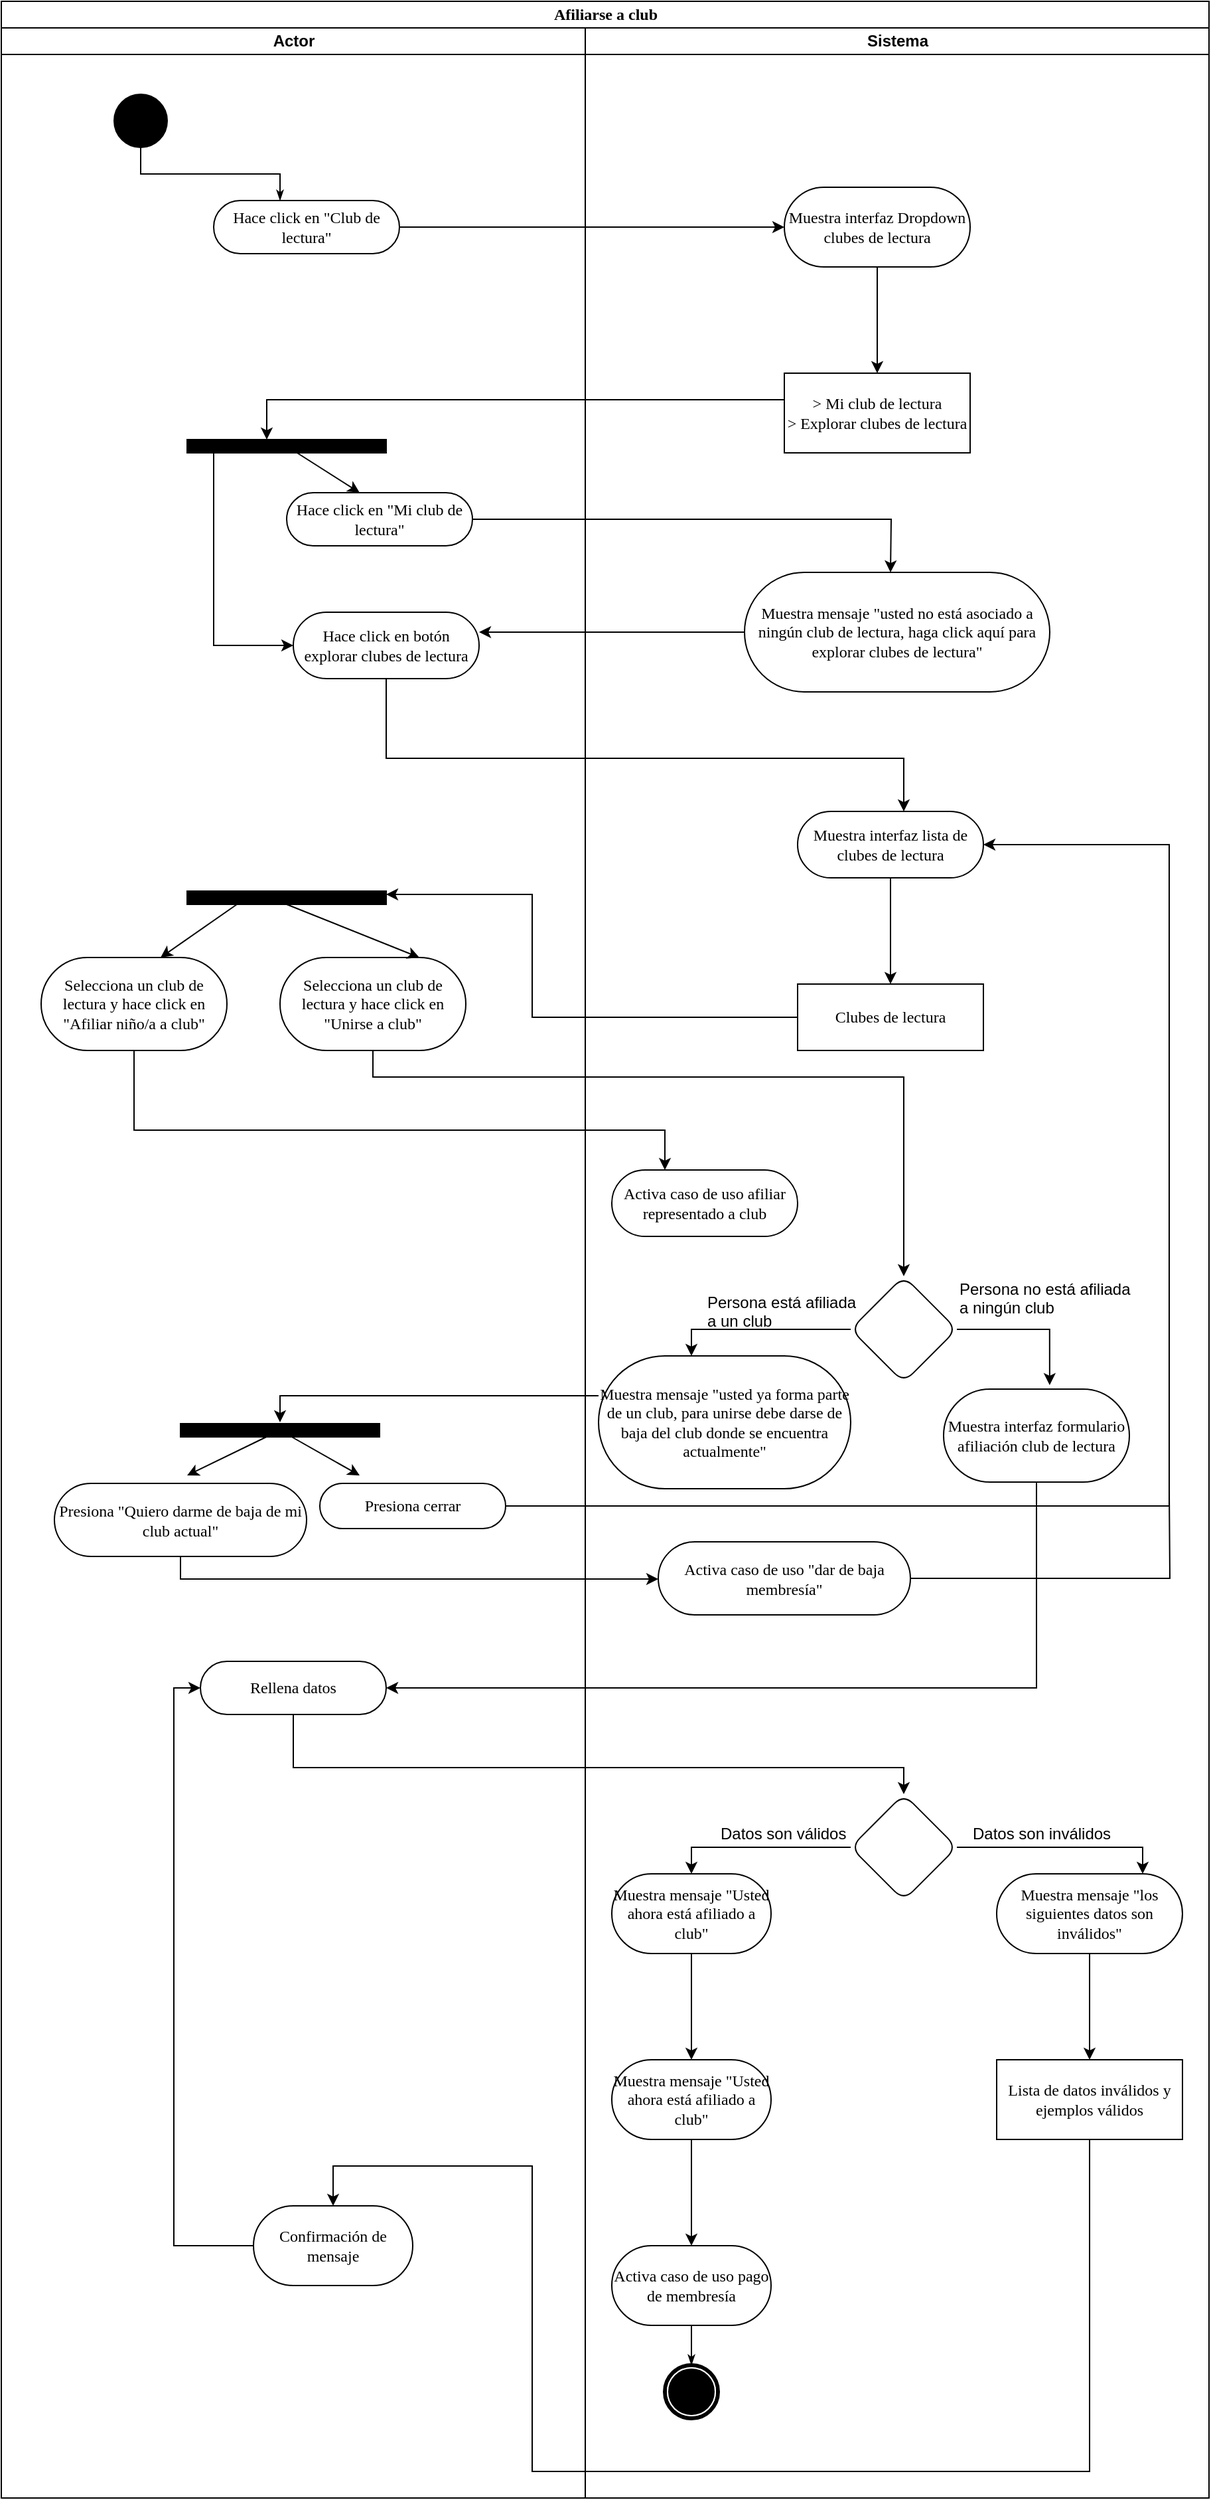 <mxfile version="12.1.7" type="github" pages="1">
  <diagram name="Page-1" id="0783ab3e-0a74-02c8-0abd-f7b4e66b4bec">
    <mxGraphModel dx="828" dy="451" grid="1" gridSize="10" guides="1" tooltips="1" connect="1" arrows="1" fold="1" page="1" pageScale="1" pageWidth="850" pageHeight="1100" background="#ffffff" math="0" shadow="0">
      <root>
        <mxCell id="0"/>
        <mxCell id="1" parent="0"/>
        <mxCell id="1c1d494c118603dd-1" value="Afiliarse a club" style="swimlane;html=1;childLayout=stackLayout;startSize=20;rounded=0;shadow=0;comic=0;labelBackgroundColor=none;strokeColor=#000000;strokeWidth=1;fillColor=#ffffff;fontFamily=Verdana;fontSize=12;fontColor=#000000;align=center;" parent="1" vertex="1">
          <mxGeometry x="40" y="20" width="910" height="1880" as="geometry"/>
        </mxCell>
        <mxCell id="1c1d494c118603dd-2" value="Actor" style="swimlane;html=1;startSize=20;" parent="1c1d494c118603dd-1" vertex="1">
          <mxGeometry y="20" width="440" height="1860" as="geometry"/>
        </mxCell>
        <mxCell id="60571a20871a0731-4" value="" style="ellipse;whiteSpace=wrap;html=1;rounded=0;shadow=0;comic=0;labelBackgroundColor=none;strokeColor=#000000;strokeWidth=1;fillColor=#000000;fontFamily=Verdana;fontSize=12;fontColor=#000000;align=center;" parent="1c1d494c118603dd-2" vertex="1">
          <mxGeometry x="85" y="50" width="40" height="40" as="geometry"/>
        </mxCell>
        <mxCell id="60571a20871a0731-8" value="Hace click en &quot;Club de lectura&quot;" style="rounded=1;whiteSpace=wrap;html=1;shadow=0;comic=0;labelBackgroundColor=none;strokeColor=#000000;strokeWidth=1;fillColor=#ffffff;fontFamily=Verdana;fontSize=12;fontColor=#000000;align=center;arcSize=50;" parent="1c1d494c118603dd-2" vertex="1">
          <mxGeometry x="160" y="130" width="140" height="40" as="geometry"/>
        </mxCell>
        <mxCell id="Fnhvqr48JZqmPGI6LzLJ-7" value="" style="rounded=0;whiteSpace=wrap;html=1;fillColor=#000000;strokeColor=#000000;" parent="1c1d494c118603dd-2" vertex="1">
          <mxGeometry x="140" y="310" width="150" height="10" as="geometry"/>
        </mxCell>
        <mxCell id="Fnhvqr48JZqmPGI6LzLJ-10" value="Hace click en &quot;Mi club de lectura&quot;" style="rounded=1;whiteSpace=wrap;html=1;shadow=0;comic=0;labelBackgroundColor=none;strokeColor=#000000;strokeWidth=1;fillColor=#ffffff;fontFamily=Verdana;fontSize=12;fontColor=#000000;align=center;arcSize=50;" parent="1c1d494c118603dd-2" vertex="1">
          <mxGeometry x="215" y="350" width="140" height="40" as="geometry"/>
        </mxCell>
        <mxCell id="Fnhvqr48JZqmPGI6LzLJ-14" value="Hace click en botón explorar clubes de lectura" style="rounded=1;whiteSpace=wrap;html=1;shadow=0;comic=0;labelBackgroundColor=none;strokeColor=#000000;strokeWidth=1;fillColor=#ffffff;fontFamily=Verdana;fontSize=12;fontColor=#000000;align=center;arcSize=50;" parent="1c1d494c118603dd-2" vertex="1">
          <mxGeometry x="220" y="440" width="140" height="50" as="geometry"/>
        </mxCell>
        <mxCell id="Fnhvqr48JZqmPGI6LzLJ-8" style="rounded=0;orthogonalLoop=1;jettySize=auto;html=1;entryX=0;entryY=0.5;entryDx=0;entryDy=0;edgeStyle=orthogonalEdgeStyle;" parent="1c1d494c118603dd-2" source="Fnhvqr48JZqmPGI6LzLJ-7" target="Fnhvqr48JZqmPGI6LzLJ-14" edge="1">
          <mxGeometry relative="1" as="geometry">
            <mxPoint x="150" y="350" as="targetPoint"/>
            <Array as="points">
              <mxPoint x="160" y="465"/>
            </Array>
          </mxGeometry>
        </mxCell>
        <mxCell id="Fnhvqr48JZqmPGI6LzLJ-19" value="Selecciona un club de lectura y hace click en &quot;Unirse a club&quot;" style="rounded=1;whiteSpace=wrap;html=1;shadow=0;comic=0;labelBackgroundColor=none;strokeColor=#000000;strokeWidth=1;fillColor=#ffffff;fontFamily=Verdana;fontSize=12;fontColor=#000000;align=center;arcSize=50;" parent="1c1d494c118603dd-2" vertex="1">
          <mxGeometry x="210" y="700" width="140" height="70" as="geometry"/>
        </mxCell>
        <mxCell id="Fnhvqr48JZqmPGI6LzLJ-24" style="rounded=0;orthogonalLoop=1;jettySize=auto;html=1;exitX=0.5;exitY=1;exitDx=0;exitDy=0;entryX=0.75;entryY=0;entryDx=0;entryDy=0;" parent="1c1d494c118603dd-2" source="Fnhvqr48JZqmPGI6LzLJ-23" target="Fnhvqr48JZqmPGI6LzLJ-19" edge="1">
          <mxGeometry relative="1" as="geometry"/>
        </mxCell>
        <mxCell id="Fnhvqr48JZqmPGI6LzLJ-23" value="" style="rounded=0;whiteSpace=wrap;html=1;fillColor=#000000;strokeColor=#000000;" parent="1c1d494c118603dd-2" vertex="1">
          <mxGeometry x="140" y="650" width="150" height="10" as="geometry"/>
        </mxCell>
        <mxCell id="Fnhvqr48JZqmPGI6LzLJ-26" value="Selecciona un club de lectura y hace click en &quot;Afiliar niño/a a club&quot;" style="rounded=1;whiteSpace=wrap;html=1;shadow=0;comic=0;labelBackgroundColor=none;strokeColor=#000000;strokeWidth=1;fillColor=#ffffff;fontFamily=Verdana;fontSize=12;fontColor=#000000;align=center;arcSize=50;" parent="1c1d494c118603dd-2" vertex="1">
          <mxGeometry x="30" y="700" width="140" height="70" as="geometry"/>
        </mxCell>
        <mxCell id="Fnhvqr48JZqmPGI6LzLJ-29" value="Rellena datos" style="rounded=1;whiteSpace=wrap;html=1;shadow=0;comic=0;labelBackgroundColor=none;strokeColor=#000000;strokeWidth=1;fillColor=#ffffff;fontFamily=Verdana;fontSize=12;fontColor=#000000;align=center;arcSize=50;" parent="1c1d494c118603dd-2" vertex="1">
          <mxGeometry x="150" y="1230" width="140" height="40" as="geometry"/>
        </mxCell>
        <mxCell id="Fnhvqr48JZqmPGI6LzLJ-50" style="edgeStyle=orthogonalEdgeStyle;rounded=0;orthogonalLoop=1;jettySize=auto;html=1;exitX=0;exitY=0.5;exitDx=0;exitDy=0;entryX=0;entryY=0.5;entryDx=0;entryDy=0;endArrow=classic;endFill=1;" parent="1c1d494c118603dd-2" source="Fnhvqr48JZqmPGI6LzLJ-49" target="Fnhvqr48JZqmPGI6LzLJ-29" edge="1">
          <mxGeometry relative="1" as="geometry"/>
        </mxCell>
        <mxCell id="Fnhvqr48JZqmPGI6LzLJ-49" value="Confirmación de mensaje" style="rounded=1;whiteSpace=wrap;html=1;shadow=0;comic=0;labelBackgroundColor=none;strokeColor=#000000;strokeWidth=1;fillColor=#ffffff;fontFamily=Verdana;fontSize=12;fontColor=#000000;align=center;arcSize=50;" parent="1c1d494c118603dd-2" vertex="1">
          <mxGeometry x="190" y="1640" width="120" height="60" as="geometry"/>
        </mxCell>
        <mxCell id="J4iuN9LYIrDexPsurPgJ-11" value="" style="rounded=0;orthogonalLoop=1;jettySize=auto;html=1;" edge="1" parent="1c1d494c118603dd-2" source="J4iuN9LYIrDexPsurPgJ-9">
          <mxGeometry relative="1" as="geometry">
            <mxPoint x="270" y="1090" as="targetPoint"/>
          </mxGeometry>
        </mxCell>
        <mxCell id="J4iuN9LYIrDexPsurPgJ-9" value="" style="rounded=0;whiteSpace=wrap;html=1;fillColor=#000000;strokeColor=#000000;" vertex="1" parent="1c1d494c118603dd-2">
          <mxGeometry x="135" y="1051" width="150" height="10" as="geometry"/>
        </mxCell>
        <mxCell id="J4iuN9LYIrDexPsurPgJ-13" value="Presiona &quot;Quiero darme de baja de mi club actual&quot;" style="rounded=1;whiteSpace=wrap;html=1;shadow=0;comic=0;labelBackgroundColor=none;strokeColor=#000000;strokeWidth=1;fillColor=#ffffff;fontFamily=Verdana;fontSize=12;fontColor=#000000;align=center;arcSize=50;" vertex="1" parent="1c1d494c118603dd-2">
          <mxGeometry x="40" y="1096" width="190" height="55" as="geometry"/>
        </mxCell>
        <mxCell id="J4iuN9LYIrDexPsurPgJ-14" value="Presiona cerrar" style="rounded=1;whiteSpace=wrap;html=1;shadow=0;comic=0;labelBackgroundColor=none;strokeColor=#000000;strokeWidth=1;fillColor=#ffffff;fontFamily=Verdana;fontSize=12;fontColor=#000000;align=center;arcSize=50;" vertex="1" parent="1c1d494c118603dd-2">
          <mxGeometry x="240" y="1096" width="140" height="34" as="geometry"/>
        </mxCell>
        <mxCell id="1c1d494c118603dd-27" style="edgeStyle=orthogonalEdgeStyle;rounded=0;html=1;labelBackgroundColor=none;startArrow=none;startFill=0;startSize=5;endArrow=classicThin;endFill=1;endSize=5;jettySize=auto;orthogonalLoop=1;strokeColor=#000000;strokeWidth=1;fontFamily=Verdana;fontSize=12;fontColor=#000000;" parent="1c1d494c118603dd-1" source="60571a20871a0731-4" edge="1">
          <mxGeometry relative="1" as="geometry">
            <mxPoint x="210" y="150" as="targetPoint"/>
            <Array as="points">
              <mxPoint x="105" y="130"/>
              <mxPoint x="210" y="130"/>
            </Array>
          </mxGeometry>
        </mxCell>
        <mxCell id="Fnhvqr48JZqmPGI6LzLJ-2" value="" style="edgeStyle=orthogonalEdgeStyle;rounded=0;orthogonalLoop=1;jettySize=auto;html=1;" parent="1c1d494c118603dd-1" source="60571a20871a0731-8" target="Fnhvqr48JZqmPGI6LzLJ-1" edge="1">
          <mxGeometry relative="1" as="geometry"/>
        </mxCell>
        <mxCell id="Fnhvqr48JZqmPGI6LzLJ-16" value="" style="edgeStyle=orthogonalEdgeStyle;rounded=0;orthogonalLoop=1;jettySize=auto;html=1;" parent="1c1d494c118603dd-1" source="Fnhvqr48JZqmPGI6LzLJ-14" target="Fnhvqr48JZqmPGI6LzLJ-15" edge="1">
          <mxGeometry relative="1" as="geometry">
            <Array as="points">
              <mxPoint x="290" y="570"/>
              <mxPoint x="680" y="570"/>
            </Array>
          </mxGeometry>
        </mxCell>
        <mxCell id="Fnhvqr48JZqmPGI6LzLJ-20" value="" style="edgeStyle=orthogonalEdgeStyle;rounded=0;orthogonalLoop=1;jettySize=auto;html=1;entryX=1;entryY=0.25;entryDx=0;entryDy=0;" parent="1c1d494c118603dd-1" source="Fnhvqr48JZqmPGI6LzLJ-17" target="Fnhvqr48JZqmPGI6LzLJ-23" edge="1">
          <mxGeometry relative="1" as="geometry">
            <Array as="points">
              <mxPoint x="400" y="765"/>
              <mxPoint x="400" y="673"/>
            </Array>
          </mxGeometry>
        </mxCell>
        <mxCell id="1c1d494c118603dd-4" value="Sistema" style="swimlane;html=1;startSize=20;" parent="1c1d494c118603dd-1" vertex="1">
          <mxGeometry x="440" y="20" width="470" height="1860" as="geometry"/>
        </mxCell>
        <mxCell id="Fnhvqr48JZqmPGI6LzLJ-4" value="" style="edgeStyle=orthogonalEdgeStyle;rounded=0;orthogonalLoop=1;jettySize=auto;html=1;" parent="1c1d494c118603dd-4" source="Fnhvqr48JZqmPGI6LzLJ-1" target="Fnhvqr48JZqmPGI6LzLJ-3" edge="1">
          <mxGeometry relative="1" as="geometry"/>
        </mxCell>
        <mxCell id="Fnhvqr48JZqmPGI6LzLJ-1" value="Muestra interfaz Dropdown clubes de lectura" style="rounded=1;whiteSpace=wrap;html=1;shadow=0;comic=0;labelBackgroundColor=none;strokeColor=#000000;strokeWidth=1;fillColor=#ffffff;fontFamily=Verdana;fontSize=12;fontColor=#000000;align=center;arcSize=50;" parent="1c1d494c118603dd-4" vertex="1">
          <mxGeometry x="150" y="120" width="140" height="60" as="geometry"/>
        </mxCell>
        <mxCell id="Fnhvqr48JZqmPGI6LzLJ-6" value="" style="edgeStyle=orthogonalEdgeStyle;rounded=0;orthogonalLoop=1;jettySize=auto;html=1;" parent="1c1d494c118603dd-4" source="Fnhvqr48JZqmPGI6LzLJ-3" edge="1">
          <mxGeometry relative="1" as="geometry">
            <mxPoint x="-240" y="310" as="targetPoint"/>
            <Array as="points">
              <mxPoint x="-240" y="280"/>
            </Array>
          </mxGeometry>
        </mxCell>
        <mxCell id="Fnhvqr48JZqmPGI6LzLJ-3" value="&amp;gt; Mi club de lectura&lt;br&gt;&amp;gt; Explorar clubes de lectura" style="rounded=0;whiteSpace=wrap;html=1;shadow=0;comic=0;labelBackgroundColor=none;strokeColor=#000000;strokeWidth=1;fillColor=#ffffff;fontFamily=Verdana;fontSize=12;fontColor=#000000;align=center;arcSize=50;" parent="1c1d494c118603dd-4" vertex="1">
          <mxGeometry x="150" y="260" width="140" height="60" as="geometry"/>
        </mxCell>
        <mxCell id="Fnhvqr48JZqmPGI6LzLJ-12" value="Muestra mensaje &quot;usted no está asociado a ningún club de lectura, haga click aquí para explorar clubes de lectura&quot;" style="rounded=1;whiteSpace=wrap;html=1;shadow=0;comic=0;labelBackgroundColor=none;strokeColor=#000000;strokeWidth=1;fillColor=#ffffff;fontFamily=Verdana;fontSize=12;fontColor=#000000;align=center;arcSize=50;" parent="1c1d494c118603dd-4" vertex="1">
          <mxGeometry x="120" y="410" width="230" height="90" as="geometry"/>
        </mxCell>
        <mxCell id="Fnhvqr48JZqmPGI6LzLJ-18" value="" style="edgeStyle=orthogonalEdgeStyle;rounded=0;orthogonalLoop=1;jettySize=auto;html=1;" parent="1c1d494c118603dd-4" source="Fnhvqr48JZqmPGI6LzLJ-15" target="Fnhvqr48JZqmPGI6LzLJ-17" edge="1">
          <mxGeometry relative="1" as="geometry"/>
        </mxCell>
        <mxCell id="Fnhvqr48JZqmPGI6LzLJ-15" value="Muestra interfaz lista de clubes de lectura" style="rounded=1;whiteSpace=wrap;html=1;shadow=0;comic=0;labelBackgroundColor=none;strokeColor=#000000;strokeWidth=1;fillColor=#ffffff;fontFamily=Verdana;fontSize=12;fontColor=#000000;align=center;arcSize=50;" parent="1c1d494c118603dd-4" vertex="1">
          <mxGeometry x="160" y="590" width="140" height="50" as="geometry"/>
        </mxCell>
        <mxCell id="Fnhvqr48JZqmPGI6LzLJ-17" value="Clubes de lectura" style="rounded=0;whiteSpace=wrap;html=1;shadow=0;comic=0;labelBackgroundColor=none;strokeColor=#000000;strokeWidth=1;fillColor=#ffffff;fontFamily=Verdana;fontSize=12;fontColor=#000000;align=center;arcSize=50;" parent="1c1d494c118603dd-4" vertex="1">
          <mxGeometry x="160" y="720" width="140" height="50" as="geometry"/>
        </mxCell>
        <mxCell id="Fnhvqr48JZqmPGI6LzLJ-22" value="Muestra interfaz formulario afiliación club de lectura" style="rounded=1;whiteSpace=wrap;html=1;shadow=0;comic=0;labelBackgroundColor=none;strokeColor=#000000;strokeWidth=1;fillColor=#ffffff;fontFamily=Verdana;fontSize=12;fontColor=#000000;align=center;arcSize=50;" parent="1c1d494c118603dd-4" vertex="1">
          <mxGeometry x="270" y="1025" width="140" height="70" as="geometry"/>
        </mxCell>
        <mxCell id="Fnhvqr48JZqmPGI6LzLJ-32" value="" style="rhombus;whiteSpace=wrap;html=1;rounded=1;strokeColor=#000000;fillColor=#FFFFFF;" parent="1c1d494c118603dd-4" vertex="1">
          <mxGeometry x="200" y="1330" width="80" height="80" as="geometry"/>
        </mxCell>
        <mxCell id="Fnhvqr48JZqmPGI6LzLJ-35" value="Datos son válidos" style="text;html=1;resizable=0;points=[];autosize=1;align=left;verticalAlign=top;spacingTop=-4;" parent="1c1d494c118603dd-4" vertex="1">
          <mxGeometry x="100" y="1350" width="110" height="20" as="geometry"/>
        </mxCell>
        <mxCell id="Fnhvqr48JZqmPGI6LzLJ-38" value="Datos son inválidos" style="text;html=1;resizable=0;points=[];autosize=1;align=left;verticalAlign=top;spacingTop=-4;" parent="1c1d494c118603dd-4" vertex="1">
          <mxGeometry x="290" y="1350" width="120" height="20" as="geometry"/>
        </mxCell>
        <mxCell id="Fnhvqr48JZqmPGI6LzLJ-41" value="" style="edgeStyle=orthogonalEdgeStyle;rounded=0;orthogonalLoop=1;jettySize=auto;html=1;endArrow=classic;endFill=1;" parent="1c1d494c118603dd-4" source="Fnhvqr48JZqmPGI6LzLJ-39" target="Fnhvqr48JZqmPGI6LzLJ-40" edge="1">
          <mxGeometry relative="1" as="geometry"/>
        </mxCell>
        <mxCell id="Fnhvqr48JZqmPGI6LzLJ-39" value="Muestra mensaje &quot;Usted ahora está afiliado a club&quot;" style="rounded=1;whiteSpace=wrap;html=1;shadow=0;comic=0;labelBackgroundColor=none;strokeColor=#000000;strokeWidth=1;fillColor=#ffffff;fontFamily=Verdana;fontSize=12;fontColor=#000000;align=center;arcSize=50;" parent="1c1d494c118603dd-4" vertex="1">
          <mxGeometry x="20" y="1390" width="120" height="60" as="geometry"/>
        </mxCell>
        <mxCell id="Fnhvqr48JZqmPGI6LzLJ-43" value="" style="edgeStyle=orthogonalEdgeStyle;rounded=0;orthogonalLoop=1;jettySize=auto;html=1;endArrow=classic;endFill=1;" parent="1c1d494c118603dd-4" source="Fnhvqr48JZqmPGI6LzLJ-40" target="Fnhvqr48JZqmPGI6LzLJ-42" edge="1">
          <mxGeometry relative="1" as="geometry"/>
        </mxCell>
        <mxCell id="Fnhvqr48JZqmPGI6LzLJ-40" value="Muestra mensaje &quot;Usted ahora está afiliado a club&quot;" style="rounded=1;whiteSpace=wrap;html=1;shadow=0;comic=0;labelBackgroundColor=none;strokeColor=#000000;strokeWidth=1;fillColor=#ffffff;fontFamily=Verdana;fontSize=12;fontColor=#000000;align=center;arcSize=50;" parent="1c1d494c118603dd-4" vertex="1">
          <mxGeometry x="20" y="1530" width="120" height="60" as="geometry"/>
        </mxCell>
        <mxCell id="Fnhvqr48JZqmPGI6LzLJ-42" value="Activa caso de uso pago de membresía" style="rounded=1;whiteSpace=wrap;html=1;shadow=0;comic=0;labelBackgroundColor=none;strokeColor=#000000;strokeWidth=1;fillColor=#ffffff;fontFamily=Verdana;fontSize=12;fontColor=#000000;align=center;arcSize=50;" parent="1c1d494c118603dd-4" vertex="1">
          <mxGeometry x="20" y="1670" width="120" height="60" as="geometry"/>
        </mxCell>
        <mxCell id="60571a20871a0731-5" value="" style="shape=mxgraph.bpmn.shape;html=1;verticalLabelPosition=bottom;labelBackgroundColor=#ffffff;verticalAlign=top;perimeter=ellipsePerimeter;outline=end;symbol=terminate;rounded=0;shadow=0;comic=0;strokeColor=#000000;strokeWidth=1;fillColor=#ffffff;fontFamily=Verdana;fontSize=12;fontColor=#000000;align=center;" parent="1c1d494c118603dd-4" vertex="1">
          <mxGeometry x="60" y="1760" width="40" height="40" as="geometry"/>
        </mxCell>
        <mxCell id="1c1d494c118603dd-45" style="edgeStyle=none;rounded=0;html=1;labelBackgroundColor=none;startArrow=none;startFill=0;startSize=5;endArrow=classicThin;endFill=1;endSize=5;jettySize=auto;orthogonalLoop=1;strokeColor=#000000;strokeWidth=1;fontFamily=Verdana;fontSize=12;fontColor=#000000;exitX=0.5;exitY=1;exitDx=0;exitDy=0;" parent="1c1d494c118603dd-4" source="Fnhvqr48JZqmPGI6LzLJ-42" target="60571a20871a0731-5" edge="1">
          <mxGeometry relative="1" as="geometry">
            <mxPoint x="140" y="1800" as="sourcePoint"/>
          </mxGeometry>
        </mxCell>
        <mxCell id="Fnhvqr48JZqmPGI6LzLJ-46" value="" style="edgeStyle=orthogonalEdgeStyle;rounded=0;orthogonalLoop=1;jettySize=auto;html=1;endArrow=classic;endFill=1;" parent="1c1d494c118603dd-4" source="Fnhvqr48JZqmPGI6LzLJ-44" target="Fnhvqr48JZqmPGI6LzLJ-45" edge="1">
          <mxGeometry relative="1" as="geometry"/>
        </mxCell>
        <mxCell id="Fnhvqr48JZqmPGI6LzLJ-44" value="Muestra mensaje &quot;los siguientes datos son inválidos&quot;" style="rounded=1;whiteSpace=wrap;html=1;shadow=0;comic=0;labelBackgroundColor=none;strokeColor=#000000;strokeWidth=1;fillColor=#ffffff;fontFamily=Verdana;fontSize=12;fontColor=#000000;align=center;arcSize=50;" parent="1c1d494c118603dd-4" vertex="1">
          <mxGeometry x="310" y="1390" width="140" height="60" as="geometry"/>
        </mxCell>
        <mxCell id="Fnhvqr48JZqmPGI6LzLJ-48" value="" style="edgeStyle=orthogonalEdgeStyle;rounded=0;orthogonalLoop=1;jettySize=auto;html=1;endArrow=classic;endFill=1;" parent="1c1d494c118603dd-4" source="Fnhvqr48JZqmPGI6LzLJ-45" edge="1">
          <mxGeometry relative="1" as="geometry">
            <mxPoint x="-190" y="1640" as="targetPoint"/>
            <Array as="points">
              <mxPoint x="380" y="1840"/>
              <mxPoint x="-40" y="1840"/>
              <mxPoint x="-40" y="1610"/>
            </Array>
          </mxGeometry>
        </mxCell>
        <mxCell id="Fnhvqr48JZqmPGI6LzLJ-45" value="Lista de datos inválidos y ejemplos válidos" style="rounded=0;whiteSpace=wrap;html=1;shadow=0;comic=0;labelBackgroundColor=none;strokeColor=#000000;strokeWidth=1;fillColor=#ffffff;fontFamily=Verdana;fontSize=12;fontColor=#000000;align=center;arcSize=50;" parent="1c1d494c118603dd-4" vertex="1">
          <mxGeometry x="310" y="1530" width="140" height="60" as="geometry"/>
        </mxCell>
        <mxCell id="Fnhvqr48JZqmPGI6LzLJ-52" value="Activa caso de uso afiliar representado a club" style="rounded=1;whiteSpace=wrap;html=1;shadow=0;comic=0;labelBackgroundColor=none;strokeColor=#000000;strokeWidth=1;fillColor=#ffffff;fontFamily=Verdana;fontSize=12;fontColor=#000000;align=center;arcSize=50;" parent="1c1d494c118603dd-4" vertex="1">
          <mxGeometry x="20" y="860" width="140" height="50" as="geometry"/>
        </mxCell>
        <mxCell id="J4iuN9LYIrDexPsurPgJ-3" style="edgeStyle=orthogonalEdgeStyle;rounded=0;orthogonalLoop=1;jettySize=auto;html=1;exitX=1;exitY=0.5;exitDx=0;exitDy=0;entryX=0.571;entryY=-0.043;entryDx=0;entryDy=0;entryPerimeter=0;" edge="1" parent="1c1d494c118603dd-4" source="J4iuN9LYIrDexPsurPgJ-1" target="Fnhvqr48JZqmPGI6LzLJ-22">
          <mxGeometry relative="1" as="geometry"/>
        </mxCell>
        <mxCell id="J4iuN9LYIrDexPsurPgJ-1" value="" style="rhombus;whiteSpace=wrap;html=1;rounded=1;" vertex="1" parent="1c1d494c118603dd-4">
          <mxGeometry x="200" y="940" width="80" height="80" as="geometry"/>
        </mxCell>
        <mxCell id="J4iuN9LYIrDexPsurPgJ-4" value="Persona no está afiliada&lt;br&gt;a ningún club" style="text;html=1;resizable=0;points=[];autosize=1;align=left;verticalAlign=top;spacingTop=-4;" vertex="1" parent="1c1d494c118603dd-4">
          <mxGeometry x="280" y="940" width="140" height="30" as="geometry"/>
        </mxCell>
        <mxCell id="J4iuN9LYIrDexPsurPgJ-5" style="edgeStyle=orthogonalEdgeStyle;rounded=0;orthogonalLoop=1;jettySize=auto;html=1;" edge="1" parent="1c1d494c118603dd-4">
          <mxGeometry relative="1" as="geometry">
            <mxPoint x="80" y="1000" as="targetPoint"/>
            <mxPoint x="200" y="980" as="sourcePoint"/>
            <Array as="points">
              <mxPoint x="200" y="980"/>
              <mxPoint x="80" y="980"/>
            </Array>
          </mxGeometry>
        </mxCell>
        <mxCell id="J4iuN9LYIrDexPsurPgJ-6" value="Persona está afiliada&lt;br&gt;a un club" style="text;html=1;resizable=0;points=[];autosize=1;align=left;verticalAlign=top;spacingTop=-4;" vertex="1" parent="1c1d494c118603dd-4">
          <mxGeometry x="90" y="950" width="130" height="30" as="geometry"/>
        </mxCell>
        <mxCell id="J4iuN9LYIrDexPsurPgJ-7" value="Muestra mensaje &quot;usted ya forma parte de un club, para unirse debe darse de baja del club donde se encuentra actualmente&quot;" style="rounded=1;whiteSpace=wrap;html=1;shadow=0;comic=0;labelBackgroundColor=none;strokeColor=#000000;strokeWidth=1;fillColor=#ffffff;fontFamily=Verdana;fontSize=12;fontColor=#000000;align=center;arcSize=50;" vertex="1" parent="1c1d494c118603dd-4">
          <mxGeometry x="10" y="1000" width="190" height="100" as="geometry"/>
        </mxCell>
        <mxCell id="J4iuN9LYIrDexPsurPgJ-15" value="Activa caso de uso &quot;dar de baja membresía&quot;" style="rounded=1;whiteSpace=wrap;html=1;shadow=0;comic=0;labelBackgroundColor=none;strokeColor=#000000;strokeWidth=1;fillColor=#ffffff;fontFamily=Verdana;fontSize=12;fontColor=#000000;align=center;arcSize=50;" vertex="1" parent="1c1d494c118603dd-4">
          <mxGeometry x="55" y="1140" width="190" height="55" as="geometry"/>
        </mxCell>
        <mxCell id="J4iuN9LYIrDexPsurPgJ-2" style="edgeStyle=orthogonalEdgeStyle;rounded=0;orthogonalLoop=1;jettySize=auto;html=1;entryX=0.5;entryY=0;entryDx=0;entryDy=0;" edge="1" parent="1c1d494c118603dd-1" source="Fnhvqr48JZqmPGI6LzLJ-19" target="J4iuN9LYIrDexPsurPgJ-1">
          <mxGeometry relative="1" as="geometry">
            <mxPoint x="670" y="880" as="targetPoint"/>
            <Array as="points">
              <mxPoint x="280" y="810"/>
              <mxPoint x="680" y="810"/>
            </Array>
          </mxGeometry>
        </mxCell>
        <mxCell id="Fnhvqr48JZqmPGI6LzLJ-31" value="" style="edgeStyle=orthogonalEdgeStyle;rounded=0;orthogonalLoop=1;jettySize=auto;html=1;endArrow=classic;endFill=1;entryX=0.5;entryY=0;entryDx=0;entryDy=0;" parent="1c1d494c118603dd-1" source="Fnhvqr48JZqmPGI6LzLJ-29" target="Fnhvqr48JZqmPGI6LzLJ-32" edge="1">
          <mxGeometry relative="1" as="geometry">
            <mxPoint x="610" y="1350" as="targetPoint"/>
            <Array as="points">
              <mxPoint x="220" y="1330"/>
              <mxPoint x="680" y="1330"/>
            </Array>
          </mxGeometry>
        </mxCell>
        <mxCell id="Fnhvqr48JZqmPGI6LzLJ-28" style="edgeStyle=orthogonalEdgeStyle;rounded=0;orthogonalLoop=1;jettySize=auto;html=1;endArrow=classic;endFill=1;" parent="1c1d494c118603dd-1" target="Fnhvqr48JZqmPGI6LzLJ-29" edge="1">
          <mxGeometry relative="1" as="geometry">
            <mxPoint x="220" y="1250" as="targetPoint"/>
            <mxPoint x="700" y="1270" as="sourcePoint"/>
            <Array as="points">
              <mxPoint x="700" y="1270"/>
            </Array>
          </mxGeometry>
        </mxCell>
        <mxCell id="J4iuN9LYIrDexPsurPgJ-16" value="" style="edgeStyle=orthogonalEdgeStyle;rounded=0;orthogonalLoop=1;jettySize=auto;html=1;" edge="1" parent="1c1d494c118603dd-1" source="J4iuN9LYIrDexPsurPgJ-13" target="J4iuN9LYIrDexPsurPgJ-15">
          <mxGeometry relative="1" as="geometry">
            <mxPoint x="480" y="1200" as="targetPoint"/>
            <Array as="points">
              <mxPoint x="135" y="1188"/>
            </Array>
          </mxGeometry>
        </mxCell>
        <mxCell id="J4iuN9LYIrDexPsurPgJ-17" style="edgeStyle=orthogonalEdgeStyle;rounded=0;orthogonalLoop=1;jettySize=auto;html=1;entryX=1;entryY=0.5;entryDx=0;entryDy=0;" edge="1" parent="1c1d494c118603dd-1" source="J4iuN9LYIrDexPsurPgJ-14" target="Fnhvqr48JZqmPGI6LzLJ-15">
          <mxGeometry relative="1" as="geometry">
            <Array as="points">
              <mxPoint x="880" y="1133"/>
              <mxPoint x="880" y="635"/>
            </Array>
          </mxGeometry>
        </mxCell>
        <mxCell id="Fnhvqr48JZqmPGI6LzLJ-9" style="edgeStyle=none;rounded=0;orthogonalLoop=1;jettySize=auto;html=1;" parent="1" source="Fnhvqr48JZqmPGI6LzLJ-7" edge="1">
          <mxGeometry relative="1" as="geometry">
            <mxPoint x="310" y="390" as="targetPoint"/>
          </mxGeometry>
        </mxCell>
        <mxCell id="Fnhvqr48JZqmPGI6LzLJ-11" style="edgeStyle=orthogonalEdgeStyle;rounded=0;orthogonalLoop=1;jettySize=auto;html=1;" parent="1" source="Fnhvqr48JZqmPGI6LzLJ-10" edge="1">
          <mxGeometry relative="1" as="geometry">
            <mxPoint x="710" y="450" as="targetPoint"/>
          </mxGeometry>
        </mxCell>
        <mxCell id="Fnhvqr48JZqmPGI6LzLJ-13" style="edgeStyle=orthogonalEdgeStyle;rounded=0;orthogonalLoop=1;jettySize=auto;html=1;" parent="1" source="Fnhvqr48JZqmPGI6LzLJ-12" edge="1">
          <mxGeometry relative="1" as="geometry">
            <mxPoint x="400" y="495" as="targetPoint"/>
          </mxGeometry>
        </mxCell>
        <mxCell id="Fnhvqr48JZqmPGI6LzLJ-25" style="edgeStyle=none;rounded=0;orthogonalLoop=1;jettySize=auto;html=1;exitX=0.25;exitY=1;exitDx=0;exitDy=0;" parent="1" source="Fnhvqr48JZqmPGI6LzLJ-23" edge="1">
          <mxGeometry relative="1" as="geometry">
            <mxPoint x="160" y="740" as="targetPoint"/>
          </mxGeometry>
        </mxCell>
        <mxCell id="Fnhvqr48JZqmPGI6LzLJ-34" style="edgeStyle=orthogonalEdgeStyle;rounded=0;orthogonalLoop=1;jettySize=auto;html=1;exitX=0;exitY=0.5;exitDx=0;exitDy=0;endArrow=classic;endFill=1;" parent="1" source="Fnhvqr48JZqmPGI6LzLJ-32" edge="1">
          <mxGeometry relative="1" as="geometry">
            <mxPoint x="560" y="1430" as="targetPoint"/>
            <Array as="points">
              <mxPoint x="560" y="1410"/>
            </Array>
          </mxGeometry>
        </mxCell>
        <mxCell id="Fnhvqr48JZqmPGI6LzLJ-37" style="edgeStyle=orthogonalEdgeStyle;rounded=0;orthogonalLoop=1;jettySize=auto;html=1;exitX=1;exitY=0.5;exitDx=0;exitDy=0;endArrow=classic;endFill=1;" parent="1" source="Fnhvqr48JZqmPGI6LzLJ-32" edge="1">
          <mxGeometry relative="1" as="geometry">
            <mxPoint x="900" y="1430" as="targetPoint"/>
            <Array as="points">
              <mxPoint x="900" y="1410"/>
            </Array>
          </mxGeometry>
        </mxCell>
        <mxCell id="Fnhvqr48JZqmPGI6LzLJ-51" style="edgeStyle=orthogonalEdgeStyle;rounded=0;orthogonalLoop=1;jettySize=auto;html=1;endArrow=classic;endFill=1;" parent="1" source="Fnhvqr48JZqmPGI6LzLJ-26" edge="1">
          <mxGeometry relative="1" as="geometry">
            <mxPoint x="540" y="900" as="targetPoint"/>
            <Array as="points">
              <mxPoint x="140" y="870"/>
              <mxPoint x="540" y="870"/>
            </Array>
          </mxGeometry>
        </mxCell>
        <mxCell id="J4iuN9LYIrDexPsurPgJ-8" style="edgeStyle=orthogonalEdgeStyle;rounded=0;orthogonalLoop=1;jettySize=auto;html=1;" edge="1" parent="1" source="J4iuN9LYIrDexPsurPgJ-7">
          <mxGeometry relative="1" as="geometry">
            <mxPoint x="250" y="1090" as="targetPoint"/>
            <Array as="points">
              <mxPoint x="250" y="1070"/>
            </Array>
          </mxGeometry>
        </mxCell>
        <mxCell id="J4iuN9LYIrDexPsurPgJ-12" style="edgeStyle=none;rounded=0;orthogonalLoop=1;jettySize=auto;html=1;" edge="1" parent="1" source="J4iuN9LYIrDexPsurPgJ-9">
          <mxGeometry relative="1" as="geometry">
            <mxPoint x="180" y="1130" as="targetPoint"/>
          </mxGeometry>
        </mxCell>
        <mxCell id="J4iuN9LYIrDexPsurPgJ-19" style="edgeStyle=orthogonalEdgeStyle;rounded=0;orthogonalLoop=1;jettySize=auto;html=1;endArrow=none;endFill=0;" edge="1" parent="1" source="J4iuN9LYIrDexPsurPgJ-15">
          <mxGeometry relative="1" as="geometry">
            <mxPoint x="920" y="1140" as="targetPoint"/>
          </mxGeometry>
        </mxCell>
        <mxCell id="J4iuN9LYIrDexPsurPgJ-20" style="edgeStyle=orthogonalEdgeStyle;rounded=0;orthogonalLoop=1;jettySize=auto;html=1;endArrow=none;endFill=0;" edge="1" parent="1" source="Fnhvqr48JZqmPGI6LzLJ-22">
          <mxGeometry relative="1" as="geometry">
            <mxPoint x="740" y="1290" as="targetPoint"/>
            <Array as="points">
              <mxPoint x="820" y="1290"/>
            </Array>
          </mxGeometry>
        </mxCell>
      </root>
    </mxGraphModel>
  </diagram>
</mxfile>
